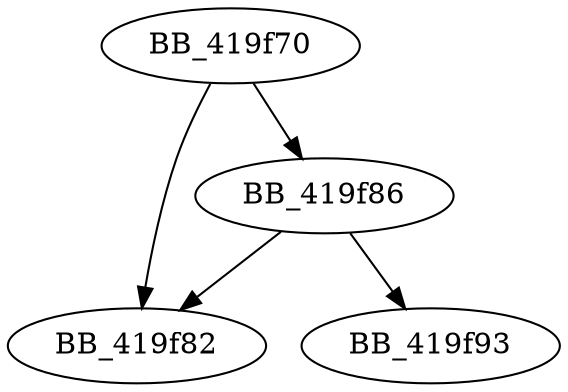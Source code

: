 DiGraph __ValidateImageBase{
BB_419f70->BB_419f82
BB_419f70->BB_419f86
BB_419f86->BB_419f82
BB_419f86->BB_419f93
}
